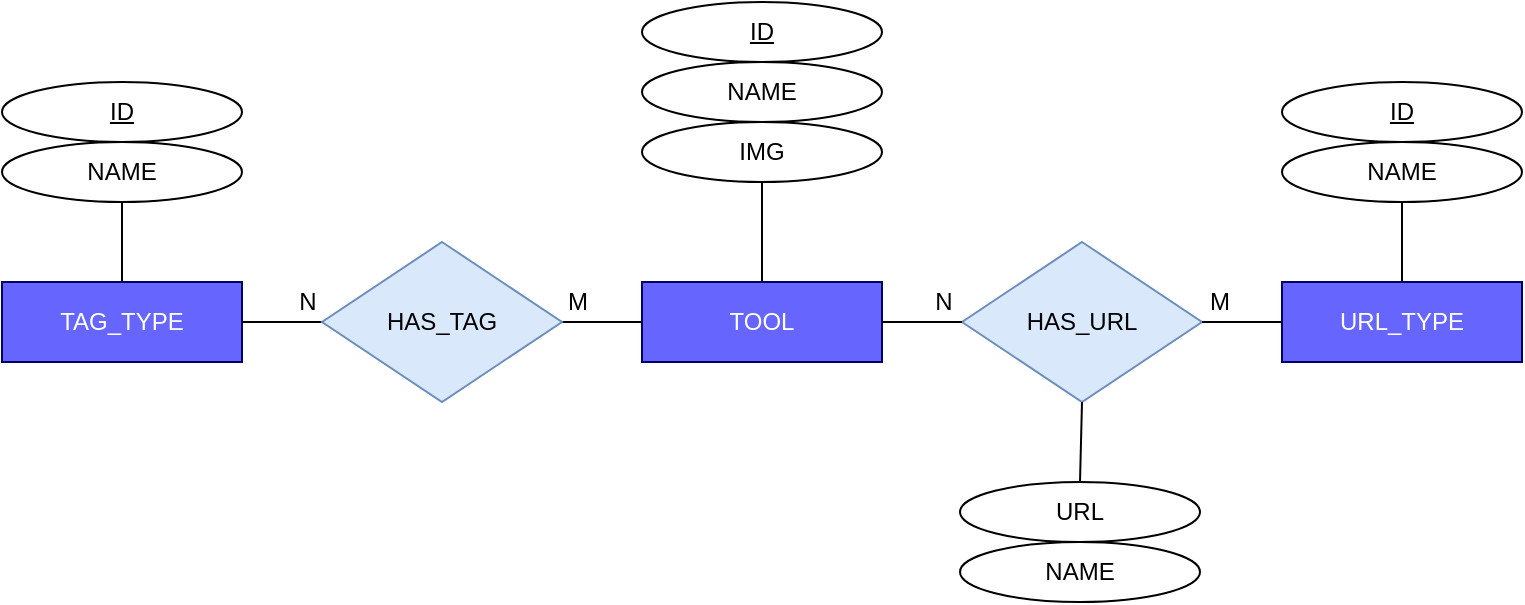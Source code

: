 <mxfile version="14.5.1" type="device"><diagram id="V0HTUBqbv75-8Oy33QVI" name="Página-1"><mxGraphModel dx="1086" dy="806" grid="0" gridSize="10" guides="1" tooltips="1" connect="1" arrows="1" fold="1" page="1" pageScale="1" pageWidth="827" pageHeight="1169" math="0" shadow="0"><root><mxCell id="0"/><mxCell id="1" parent="0"/><mxCell id="Xalb-ieDkXNEbWhiN-ou-1" value="TAG_TYPE" style="rounded=0;whiteSpace=wrap;html=1;fillColor=#6666FF;strokeColor=#000066;fontColor=#FFFFFF;" parent="1" vertex="1"><mxGeometry x="40" y="280" width="120" height="40" as="geometry"/></mxCell><mxCell id="Xalb-ieDkXNEbWhiN-ou-2" value="URL_TYPE" style="rounded=0;whiteSpace=wrap;html=1;fillColor=#6666FF;strokeColor=#000066;fontColor=#FFFFFF;" parent="1" vertex="1"><mxGeometry x="680" y="280" width="120" height="40" as="geometry"/></mxCell><mxCell id="Xalb-ieDkXNEbWhiN-ou-3" value="TOOL" style="rounded=0;whiteSpace=wrap;html=1;fillColor=#6666FF;strokeColor=#000066;fontColor=#FFFFFF;" parent="1" vertex="1"><mxGeometry x="360" y="280" width="120" height="40" as="geometry"/></mxCell><mxCell id="Xalb-ieDkXNEbWhiN-ou-7" value="" style="endArrow=none;html=1;fontColor=#FFFFFF;exitX=1;exitY=0.5;exitDx=0;exitDy=0;entryX=0;entryY=0.5;entryDx=0;entryDy=0;" parent="1" source="Xalb-ieDkXNEbWhiN-ou-23" target="Xalb-ieDkXNEbWhiN-ou-3" edge="1"><mxGeometry width="50" height="50" relative="1" as="geometry"><mxPoint x="300" y="300" as="sourcePoint"/><mxPoint x="440" y="390" as="targetPoint"/></mxGeometry></mxCell><mxCell id="Xalb-ieDkXNEbWhiN-ou-8" value="" style="endArrow=none;html=1;fontColor=#FFFFFF;exitX=0;exitY=0.5;exitDx=0;exitDy=0;entryX=1;entryY=0.5;entryDx=0;entryDy=0;" parent="1" source="Xalb-ieDkXNEbWhiN-ou-23" target="Xalb-ieDkXNEbWhiN-ou-1" edge="1"><mxGeometry width="50" height="50" relative="1" as="geometry"><mxPoint x="220" y="300" as="sourcePoint"/><mxPoint x="440" y="390" as="targetPoint"/></mxGeometry></mxCell><mxCell id="Xalb-ieDkXNEbWhiN-ou-9" value="&lt;font color=&quot;#000000&quot;&gt;M&lt;/font&gt;" style="text;html=1;strokeColor=none;fillColor=none;align=center;verticalAlign=middle;whiteSpace=wrap;rounded=0;fontColor=#FFFFFF;" parent="1" vertex="1"><mxGeometry x="318" y="280" width="20" height="20" as="geometry"/></mxCell><mxCell id="Xalb-ieDkXNEbWhiN-ou-10" value="&lt;font color=&quot;#000000&quot;&gt;N&lt;/font&gt;" style="text;html=1;strokeColor=none;fillColor=none;align=center;verticalAlign=middle;whiteSpace=wrap;rounded=0;fontColor=#FFFFFF;" parent="1" vertex="1"><mxGeometry x="183" y="280" width="20" height="20" as="geometry"/></mxCell><mxCell id="Xalb-ieDkXNEbWhiN-ou-11" value="HAS_URL" style="rhombus;whiteSpace=wrap;html=1;fillColor=#dae8fc;strokeColor=#6c8ebf;" parent="1" vertex="1"><mxGeometry x="520" y="260" width="120" height="80" as="geometry"/></mxCell><mxCell id="Xalb-ieDkXNEbWhiN-ou-12" value="" style="endArrow=none;html=1;fontColor=#FFFFFF;exitX=1;exitY=0.5;exitDx=0;exitDy=0;entryX=0;entryY=0.5;entryDx=0;entryDy=0;" parent="1" source="Xalb-ieDkXNEbWhiN-ou-11" target="Xalb-ieDkXNEbWhiN-ou-2" edge="1"><mxGeometry width="50" height="50" relative="1" as="geometry"><mxPoint x="710" y="440" as="sourcePoint"/><mxPoint x="650" y="340" as="targetPoint"/></mxGeometry></mxCell><mxCell id="Xalb-ieDkXNEbWhiN-ou-13" value="" style="endArrow=none;html=1;fontColor=#FFFFFF;exitX=0;exitY=0.5;exitDx=0;exitDy=0;entryX=1;entryY=0.5;entryDx=0;entryDy=0;" parent="1" source="Xalb-ieDkXNEbWhiN-ou-11" target="Xalb-ieDkXNEbWhiN-ou-3" edge="1"><mxGeometry width="50" height="50" relative="1" as="geometry"><mxPoint x="710" y="440" as="sourcePoint"/><mxPoint x="510" y="370" as="targetPoint"/></mxGeometry></mxCell><mxCell id="Xalb-ieDkXNEbWhiN-ou-14" value="&lt;font color=&quot;#000000&quot;&gt;M&lt;/font&gt;" style="text;html=1;strokeColor=none;fillColor=none;align=center;verticalAlign=middle;whiteSpace=wrap;rounded=0;fontColor=#FFFFFF;" parent="1" vertex="1"><mxGeometry x="639" y="280" width="20" height="20" as="geometry"/></mxCell><mxCell id="Xalb-ieDkXNEbWhiN-ou-15" value="&lt;font color=&quot;#000000&quot;&gt;N&lt;/font&gt;" style="text;html=1;strokeColor=none;fillColor=none;align=center;verticalAlign=middle;whiteSpace=wrap;rounded=0;fontColor=#FFFFFF;" parent="1" vertex="1"><mxGeometry x="501" y="280" width="20" height="20" as="geometry"/></mxCell><mxCell id="Xalb-ieDkXNEbWhiN-ou-17" value="&lt;u&gt;ID&lt;/u&gt;" style="ellipse;whiteSpace=wrap;html=1;" parent="1" vertex="1"><mxGeometry x="40" y="180" width="120" height="30" as="geometry"/></mxCell><mxCell id="Xalb-ieDkXNEbWhiN-ou-18" value="NAME" style="ellipse;whiteSpace=wrap;html=1;" parent="1" vertex="1"><mxGeometry x="40" y="210" width="120" height="30" as="geometry"/></mxCell><mxCell id="Xalb-ieDkXNEbWhiN-ou-19" value="&lt;u&gt;ID&lt;/u&gt;" style="ellipse;whiteSpace=wrap;html=1;" parent="1" vertex="1"><mxGeometry x="680" y="180" width="120" height="30" as="geometry"/></mxCell><mxCell id="Xalb-ieDkXNEbWhiN-ou-20" value="NAME" style="ellipse;whiteSpace=wrap;html=1;" parent="1" vertex="1"><mxGeometry x="680" y="210" width="120" height="30" as="geometry"/></mxCell><mxCell id="Xalb-ieDkXNEbWhiN-ou-21" value="" style="endArrow=none;html=1;fontColor=#FFFFFF;entryX=0.5;entryY=1;entryDx=0;entryDy=0;exitX=0.5;exitY=0;exitDx=0;exitDy=0;" parent="1" source="Xalb-ieDkXNEbWhiN-ou-1" target="Xalb-ieDkXNEbWhiN-ou-18" edge="1"><mxGeometry width="50" height="50" relative="1" as="geometry"><mxPoint x="390" y="440" as="sourcePoint"/><mxPoint x="440" y="390" as="targetPoint"/></mxGeometry></mxCell><mxCell id="Xalb-ieDkXNEbWhiN-ou-22" value="" style="endArrow=none;html=1;fontColor=#FFFFFF;entryX=0.5;entryY=1;entryDx=0;entryDy=0;" parent="1" source="Xalb-ieDkXNEbWhiN-ou-2" target="Xalb-ieDkXNEbWhiN-ou-20" edge="1"><mxGeometry width="50" height="50" relative="1" as="geometry"><mxPoint x="390" y="440" as="sourcePoint"/><mxPoint x="440" y="390" as="targetPoint"/></mxGeometry></mxCell><mxCell id="Xalb-ieDkXNEbWhiN-ou-23" value="HAS_TAG" style="rhombus;whiteSpace=wrap;html=1;fillColor=#dae8fc;strokeColor=#6c8ebf;" parent="1" vertex="1"><mxGeometry x="200" y="260" width="120" height="80" as="geometry"/></mxCell><mxCell id="Xalb-ieDkXNEbWhiN-ou-24" value="URL" style="ellipse;whiteSpace=wrap;html=1;" parent="1" vertex="1"><mxGeometry x="519" y="380" width="120" height="30" as="geometry"/></mxCell><mxCell id="Xalb-ieDkXNEbWhiN-ou-25" value="NAME" style="ellipse;whiteSpace=wrap;html=1;" parent="1" vertex="1"><mxGeometry x="519" y="410" width="120" height="30" as="geometry"/></mxCell><mxCell id="Xalb-ieDkXNEbWhiN-ou-27" value="" style="endArrow=none;html=1;fontColor=#FFFFFF;entryX=0.5;entryY=1;entryDx=0;entryDy=0;exitX=0.5;exitY=0;exitDx=0;exitDy=0;" parent="1" source="Xalb-ieDkXNEbWhiN-ou-24" target="Xalb-ieDkXNEbWhiN-ou-11" edge="1"><mxGeometry width="50" height="50" relative="1" as="geometry"><mxPoint x="390" y="440" as="sourcePoint"/><mxPoint x="440" y="390" as="targetPoint"/></mxGeometry></mxCell><mxCell id="Xalb-ieDkXNEbWhiN-ou-28" value="&lt;u&gt;ID&lt;/u&gt;" style="ellipse;whiteSpace=wrap;html=1;" parent="1" vertex="1"><mxGeometry x="360" y="140" width="120" height="30" as="geometry"/></mxCell><mxCell id="Xalb-ieDkXNEbWhiN-ou-29" value="NAME" style="ellipse;whiteSpace=wrap;html=1;" parent="1" vertex="1"><mxGeometry x="360" y="170" width="120" height="30" as="geometry"/></mxCell><mxCell id="Xalb-ieDkXNEbWhiN-ou-30" value="IMG" style="ellipse;whiteSpace=wrap;html=1;" parent="1" vertex="1"><mxGeometry x="360" y="200" width="120" height="30" as="geometry"/></mxCell><mxCell id="Xalb-ieDkXNEbWhiN-ou-31" value="" style="endArrow=none;html=1;fontColor=#FFFFFF;entryX=0.5;entryY=1;entryDx=0;entryDy=0;exitX=0.5;exitY=0;exitDx=0;exitDy=0;" parent="1" source="Xalb-ieDkXNEbWhiN-ou-3" target="Xalb-ieDkXNEbWhiN-ou-30" edge="1"><mxGeometry width="50" height="50" relative="1" as="geometry"><mxPoint x="480" y="250" as="sourcePoint"/><mxPoint x="440" y="390" as="targetPoint"/></mxGeometry></mxCell></root></mxGraphModel></diagram></mxfile>